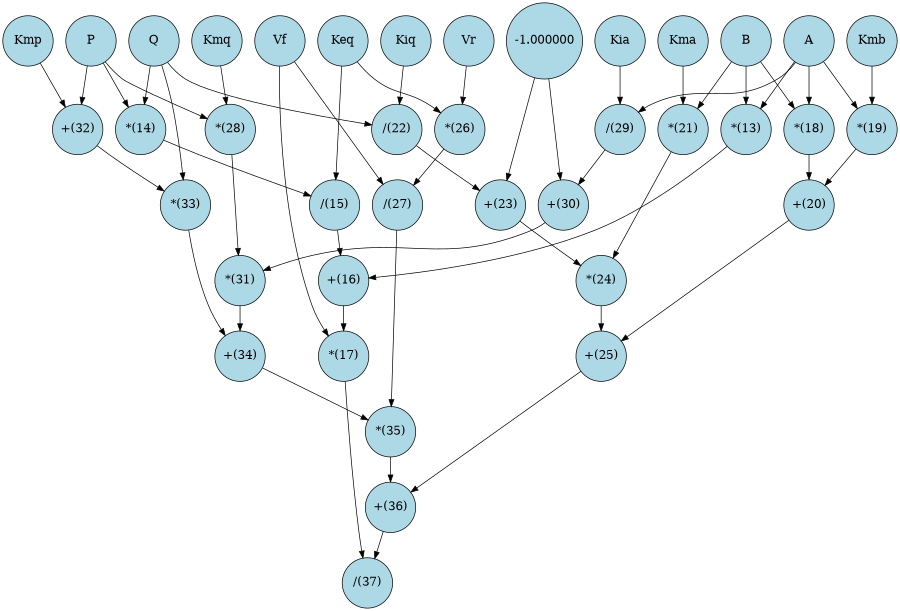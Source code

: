 digraph G {
  size="6,6";
  node [shape=circle style=filled width=1 height=1 fillcolor=lightblue fontsize=17];
  { rank = same; "Vf"; "A"; "B"; "P"; "Q"; "Keq"; "Kmb"; "Kma"; "-1.000000"; "Kiq"; "Vr"; "Kmq"; "-1.000000"; "Kia"; "Kmp"; }

  "Vf" -> "*(17)";
  "Vf" -> "/(27)";
  "A" -> "*(13)";
  "A" -> "*(18)";
  "A" -> "*(19)";
  "A" -> "/(29)";
  "B" -> "*(13)";
  "B" -> "*(18)";
  "B" -> "*(21)";
  "*(13)" -> "+(16)";
  "P" -> "*(14)";
  "P" -> "*(28)";
  "P" -> "+(32)";
  "Q" -> "*(14)";
  "Q" -> "/(22)";
  "Q" -> "*(33)";
  "*(14)" -> "/(15)";
  "Keq" -> "/(15)";
  "Keq" -> "*(26)";
  "/(15)" -> "+(16)";
  "+(16)" -> "*(17)";
  "*(17)" -> "/(37)";
  "*(18)" -> "+(20)";
  "Kmb" -> "*(19)";
  "*(19)" -> "+(20)";
  "+(20)" -> "+(25)";
  "Kma" -> "*(21)";
  "*(21)" -> "*(24)";
  "-1.000000" -> "+(23)";
  "Kiq" -> "/(22)";
  "/(22)" -> "+(23)";
  "+(23)" -> "*(24)";
  "*(24)" -> "+(25)";
  "+(25)" -> "+(36)";
  "Vr" -> "*(26)";
  "*(26)" -> "/(27)";
  "/(27)" -> "*(35)";
  "Kmq" -> "*(28)";
  "*(28)" -> "*(31)";
  "-1.000000" -> "+(30)";
  "Kia" -> "/(29)";
  "/(29)" -> "+(30)";
  "+(30)" -> "*(31)";
  "*(31)" -> "+(34)";
  "Kmp" -> "+(32)";
  "+(32)" -> "*(33)";
  "*(33)" -> "+(34)";
  "+(34)" -> "*(35)";
  "*(35)" -> "+(36)";
  "+(36)" -> "/(37)";
}
